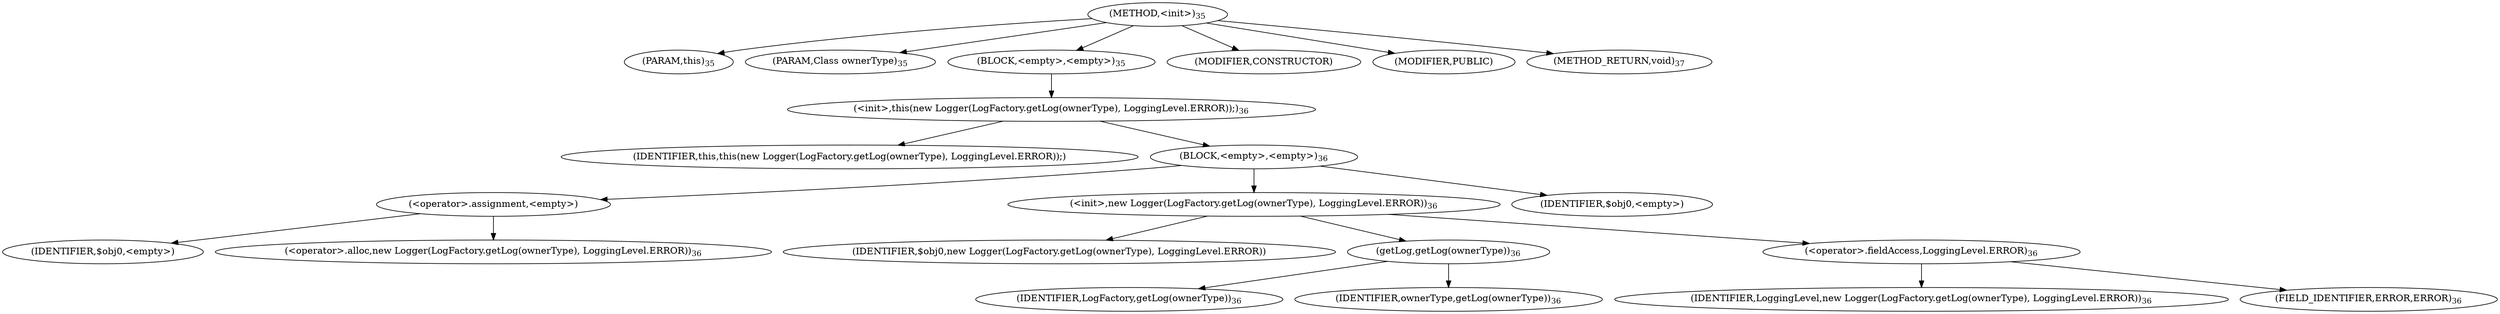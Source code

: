 digraph "&lt;init&gt;" {  
"24" [label = <(METHOD,&lt;init&gt;)<SUB>35</SUB>> ]
"4" [label = <(PARAM,this)<SUB>35</SUB>> ]
"25" [label = <(PARAM,Class ownerType)<SUB>35</SUB>> ]
"26" [label = <(BLOCK,&lt;empty&gt;,&lt;empty&gt;)<SUB>35</SUB>> ]
"27" [label = <(&lt;init&gt;,this(new Logger(LogFactory.getLog(ownerType), LoggingLevel.ERROR));)<SUB>36</SUB>> ]
"3" [label = <(IDENTIFIER,this,this(new Logger(LogFactory.getLog(ownerType), LoggingLevel.ERROR));)> ]
"28" [label = <(BLOCK,&lt;empty&gt;,&lt;empty&gt;)<SUB>36</SUB>> ]
"29" [label = <(&lt;operator&gt;.assignment,&lt;empty&gt;)> ]
"30" [label = <(IDENTIFIER,$obj0,&lt;empty&gt;)> ]
"31" [label = <(&lt;operator&gt;.alloc,new Logger(LogFactory.getLog(ownerType), LoggingLevel.ERROR))<SUB>36</SUB>> ]
"32" [label = <(&lt;init&gt;,new Logger(LogFactory.getLog(ownerType), LoggingLevel.ERROR))<SUB>36</SUB>> ]
"33" [label = <(IDENTIFIER,$obj0,new Logger(LogFactory.getLog(ownerType), LoggingLevel.ERROR))> ]
"34" [label = <(getLog,getLog(ownerType))<SUB>36</SUB>> ]
"35" [label = <(IDENTIFIER,LogFactory,getLog(ownerType))<SUB>36</SUB>> ]
"36" [label = <(IDENTIFIER,ownerType,getLog(ownerType))<SUB>36</SUB>> ]
"37" [label = <(&lt;operator&gt;.fieldAccess,LoggingLevel.ERROR)<SUB>36</SUB>> ]
"38" [label = <(IDENTIFIER,LoggingLevel,new Logger(LogFactory.getLog(ownerType), LoggingLevel.ERROR))<SUB>36</SUB>> ]
"39" [label = <(FIELD_IDENTIFIER,ERROR,ERROR)<SUB>36</SUB>> ]
"40" [label = <(IDENTIFIER,$obj0,&lt;empty&gt;)> ]
"41" [label = <(MODIFIER,CONSTRUCTOR)> ]
"42" [label = <(MODIFIER,PUBLIC)> ]
"43" [label = <(METHOD_RETURN,void)<SUB>37</SUB>> ]
  "24" -> "4" 
  "24" -> "25" 
  "24" -> "26" 
  "24" -> "41" 
  "24" -> "42" 
  "24" -> "43" 
  "26" -> "27" 
  "27" -> "3" 
  "27" -> "28" 
  "28" -> "29" 
  "28" -> "32" 
  "28" -> "40" 
  "29" -> "30" 
  "29" -> "31" 
  "32" -> "33" 
  "32" -> "34" 
  "32" -> "37" 
  "34" -> "35" 
  "34" -> "36" 
  "37" -> "38" 
  "37" -> "39" 
}

